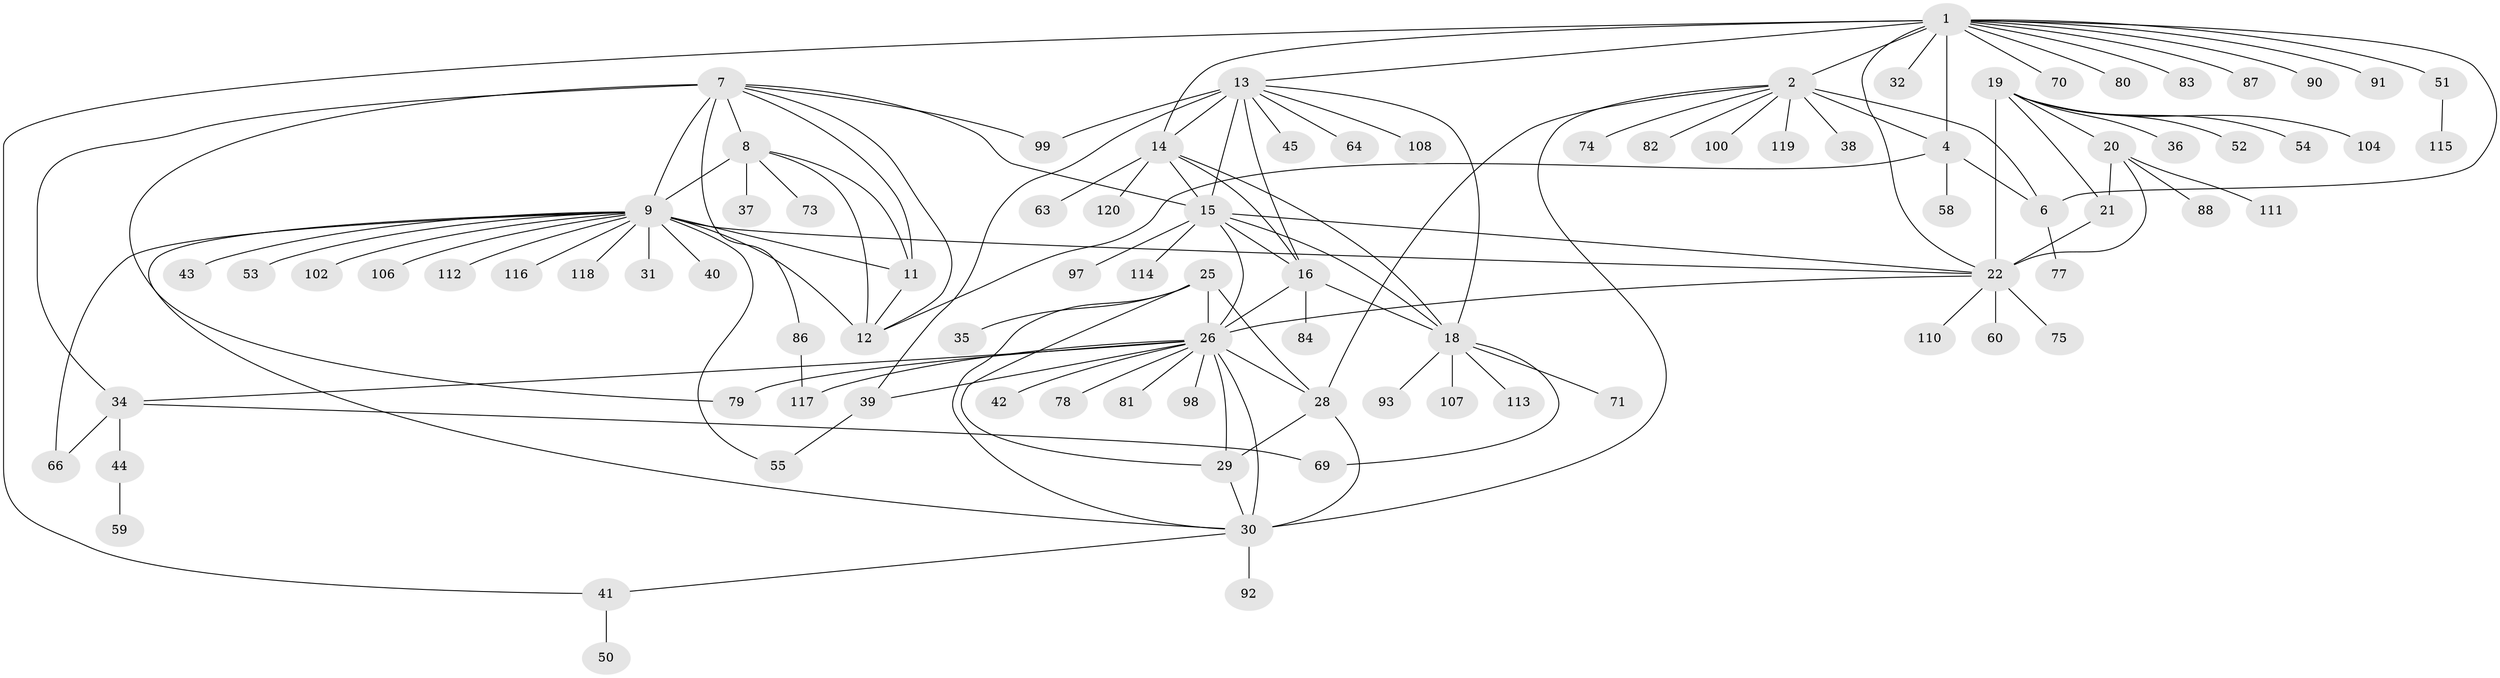 // original degree distribution, {16: 0.008333333333333333, 12: 0.016666666666666666, 6: 0.058333333333333334, 7: 0.06666666666666667, 10: 0.041666666666666664, 8: 0.016666666666666666, 11: 0.016666666666666666, 9: 0.008333333333333333, 5: 0.008333333333333333, 14: 0.008333333333333333, 1: 0.575, 3: 0.041666666666666664, 2: 0.11666666666666667, 4: 0.016666666666666666}
// Generated by graph-tools (version 1.1) at 2025/11/02/27/25 16:11:32]
// undirected, 90 vertices, 131 edges
graph export_dot {
graph [start="1"]
  node [color=gray90,style=filled];
  1 [super="+3"];
  2 [super="+61"];
  4 [super="+5"];
  6 [super="+46"];
  7 [super="+49"];
  8 [super="+68"];
  9 [super="+10"];
  11 [super="+33"];
  12;
  13 [super="+76"];
  14 [super="+48"];
  15 [super="+17"];
  16 [super="+67"];
  18 [super="+103"];
  19 [super="+47"];
  20 [super="+23"];
  21 [super="+95"];
  22 [super="+24"];
  25 [super="+105"];
  26 [super="+27"];
  28 [super="+96"];
  29 [super="+65"];
  30 [super="+72"];
  31;
  32;
  34 [super="+57"];
  35;
  36;
  37 [super="+62"];
  38;
  39;
  40;
  41 [super="+101"];
  42;
  43;
  44;
  45;
  50 [super="+56"];
  51 [super="+89"];
  52;
  53;
  54;
  55;
  58;
  59;
  60;
  63;
  64;
  66;
  69 [super="+94"];
  70;
  71 [super="+109"];
  73;
  74;
  75;
  77;
  78;
  79;
  80;
  81;
  82 [super="+85"];
  83;
  84;
  86;
  87;
  88;
  90;
  91;
  92;
  93;
  97;
  98;
  99;
  100;
  102;
  104;
  106;
  107;
  108;
  110;
  111;
  112;
  113;
  114;
  115;
  116;
  117;
  118;
  119;
  120;
  1 -- 2 [weight=2];
  1 -- 4 [weight=4];
  1 -- 6 [weight=2];
  1 -- 14;
  1 -- 22;
  1 -- 32;
  1 -- 41;
  1 -- 51;
  1 -- 70;
  1 -- 80;
  1 -- 83;
  1 -- 87;
  1 -- 90;
  1 -- 91;
  1 -- 13;
  2 -- 4 [weight=2];
  2 -- 6;
  2 -- 30;
  2 -- 38;
  2 -- 74;
  2 -- 82;
  2 -- 100;
  2 -- 119;
  2 -- 28;
  4 -- 6 [weight=2];
  4 -- 58;
  4 -- 12;
  6 -- 77;
  7 -- 8;
  7 -- 9 [weight=2];
  7 -- 11;
  7 -- 12;
  7 -- 15;
  7 -- 79;
  7 -- 99;
  7 -- 86;
  7 -- 34;
  8 -- 9 [weight=2];
  8 -- 11;
  8 -- 12;
  8 -- 37;
  8 -- 73;
  9 -- 11 [weight=2];
  9 -- 12 [weight=2];
  9 -- 30;
  9 -- 31;
  9 -- 43;
  9 -- 53;
  9 -- 102;
  9 -- 116;
  9 -- 66;
  9 -- 40;
  9 -- 106;
  9 -- 112;
  9 -- 22;
  9 -- 55;
  9 -- 118;
  11 -- 12;
  13 -- 14;
  13 -- 15 [weight=2];
  13 -- 16;
  13 -- 18;
  13 -- 39;
  13 -- 45;
  13 -- 64;
  13 -- 108;
  13 -- 99;
  14 -- 15 [weight=2];
  14 -- 16;
  14 -- 18;
  14 -- 63;
  14 -- 120;
  15 -- 16 [weight=2];
  15 -- 18 [weight=2];
  15 -- 97;
  15 -- 114;
  15 -- 22;
  15 -- 26;
  16 -- 18;
  16 -- 84;
  16 -- 26;
  18 -- 69;
  18 -- 71;
  18 -- 93;
  18 -- 107;
  18 -- 113;
  19 -- 20 [weight=2];
  19 -- 21;
  19 -- 22 [weight=2];
  19 -- 36;
  19 -- 52;
  19 -- 54;
  19 -- 104;
  20 -- 21 [weight=2];
  20 -- 22 [weight=4];
  20 -- 88;
  20 -- 111;
  21 -- 22 [weight=2];
  22 -- 75;
  22 -- 110;
  22 -- 26;
  22 -- 60;
  25 -- 26 [weight=2];
  25 -- 28;
  25 -- 29;
  25 -- 30;
  25 -- 35;
  26 -- 28 [weight=2];
  26 -- 29 [weight=2];
  26 -- 30 [weight=2];
  26 -- 98;
  26 -- 34;
  26 -- 39;
  26 -- 42;
  26 -- 78;
  26 -- 79;
  26 -- 81;
  26 -- 117;
  28 -- 29;
  28 -- 30;
  29 -- 30;
  30 -- 41;
  30 -- 92;
  34 -- 44;
  34 -- 69;
  34 -- 66;
  39 -- 55;
  41 -- 50;
  44 -- 59;
  51 -- 115;
  86 -- 117;
}
